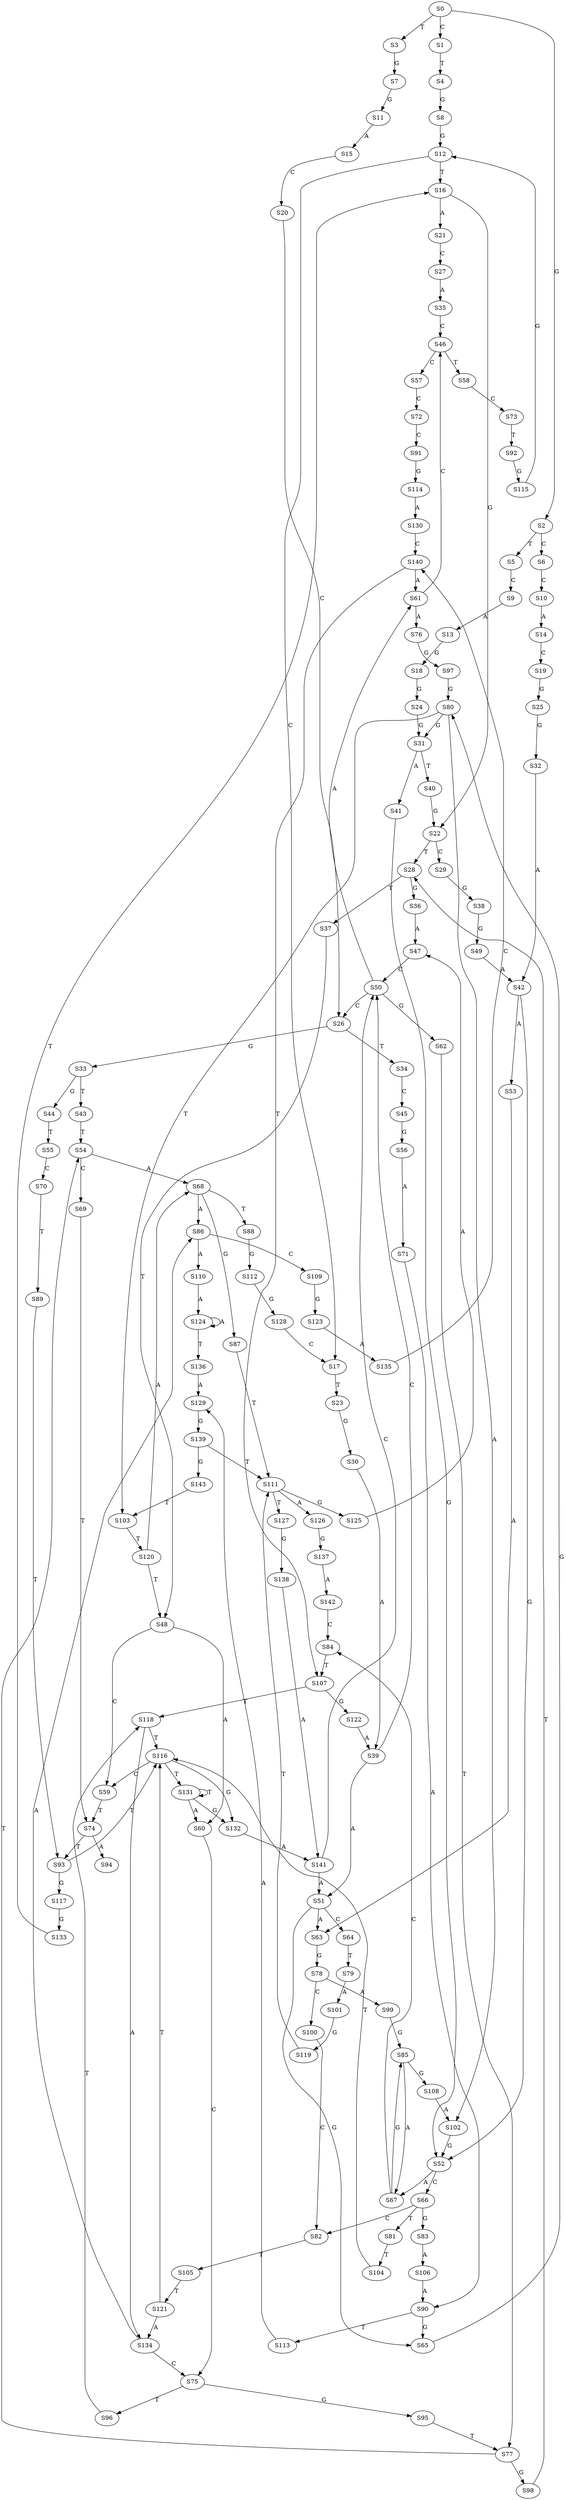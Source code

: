 strict digraph  {
	S0 -> S1 [ label = C ];
	S0 -> S2 [ label = G ];
	S0 -> S3 [ label = T ];
	S1 -> S4 [ label = T ];
	S2 -> S5 [ label = T ];
	S2 -> S6 [ label = C ];
	S3 -> S7 [ label = G ];
	S4 -> S8 [ label = G ];
	S5 -> S9 [ label = C ];
	S6 -> S10 [ label = C ];
	S7 -> S11 [ label = G ];
	S8 -> S12 [ label = G ];
	S9 -> S13 [ label = A ];
	S10 -> S14 [ label = A ];
	S11 -> S15 [ label = A ];
	S12 -> S16 [ label = T ];
	S12 -> S17 [ label = C ];
	S13 -> S18 [ label = G ];
	S14 -> S19 [ label = C ];
	S15 -> S20 [ label = C ];
	S16 -> S21 [ label = A ];
	S16 -> S22 [ label = G ];
	S17 -> S23 [ label = T ];
	S18 -> S24 [ label = G ];
	S19 -> S25 [ label = G ];
	S20 -> S26 [ label = C ];
	S21 -> S27 [ label = C ];
	S22 -> S28 [ label = T ];
	S22 -> S29 [ label = C ];
	S23 -> S30 [ label = G ];
	S24 -> S31 [ label = G ];
	S25 -> S32 [ label = G ];
	S26 -> S33 [ label = G ];
	S26 -> S34 [ label = T ];
	S27 -> S35 [ label = A ];
	S28 -> S36 [ label = G ];
	S28 -> S37 [ label = T ];
	S29 -> S38 [ label = G ];
	S30 -> S39 [ label = A ];
	S31 -> S40 [ label = T ];
	S31 -> S41 [ label = A ];
	S32 -> S42 [ label = A ];
	S33 -> S43 [ label = T ];
	S33 -> S44 [ label = G ];
	S34 -> S45 [ label = C ];
	S35 -> S46 [ label = C ];
	S36 -> S47 [ label = A ];
	S37 -> S48 [ label = T ];
	S38 -> S49 [ label = G ];
	S39 -> S50 [ label = C ];
	S39 -> S51 [ label = A ];
	S40 -> S22 [ label = G ];
	S41 -> S52 [ label = G ];
	S42 -> S53 [ label = A ];
	S42 -> S52 [ label = G ];
	S43 -> S54 [ label = T ];
	S44 -> S55 [ label = T ];
	S45 -> S56 [ label = G ];
	S46 -> S57 [ label = C ];
	S46 -> S58 [ label = T ];
	S47 -> S50 [ label = C ];
	S48 -> S59 [ label = C ];
	S48 -> S60 [ label = A ];
	S49 -> S42 [ label = A ];
	S50 -> S26 [ label = C ];
	S50 -> S61 [ label = A ];
	S50 -> S62 [ label = G ];
	S51 -> S63 [ label = A ];
	S51 -> S64 [ label = C ];
	S51 -> S65 [ label = G ];
	S52 -> S66 [ label = C ];
	S52 -> S67 [ label = A ];
	S53 -> S63 [ label = A ];
	S54 -> S68 [ label = A ];
	S54 -> S69 [ label = C ];
	S55 -> S70 [ label = C ];
	S56 -> S71 [ label = A ];
	S57 -> S72 [ label = C ];
	S58 -> S73 [ label = C ];
	S59 -> S74 [ label = T ];
	S60 -> S75 [ label = C ];
	S61 -> S76 [ label = A ];
	S61 -> S46 [ label = C ];
	S62 -> S77 [ label = T ];
	S63 -> S78 [ label = G ];
	S64 -> S79 [ label = T ];
	S65 -> S80 [ label = G ];
	S66 -> S81 [ label = T ];
	S66 -> S82 [ label = C ];
	S66 -> S83 [ label = G ];
	S67 -> S84 [ label = C ];
	S67 -> S85 [ label = G ];
	S68 -> S86 [ label = A ];
	S68 -> S87 [ label = G ];
	S68 -> S88 [ label = T ];
	S69 -> S74 [ label = T ];
	S70 -> S89 [ label = T ];
	S71 -> S90 [ label = A ];
	S72 -> S91 [ label = C ];
	S73 -> S92 [ label = T ];
	S74 -> S93 [ label = T ];
	S74 -> S94 [ label = A ];
	S75 -> S95 [ label = G ];
	S75 -> S96 [ label = T ];
	S76 -> S97 [ label = G ];
	S77 -> S98 [ label = G ];
	S77 -> S54 [ label = T ];
	S78 -> S99 [ label = A ];
	S78 -> S100 [ label = C ];
	S79 -> S101 [ label = A ];
	S80 -> S102 [ label = A ];
	S80 -> S31 [ label = G ];
	S80 -> S103 [ label = T ];
	S81 -> S104 [ label = T ];
	S82 -> S105 [ label = T ];
	S83 -> S106 [ label = A ];
	S84 -> S107 [ label = T ];
	S85 -> S67 [ label = A ];
	S85 -> S108 [ label = G ];
	S86 -> S109 [ label = C ];
	S86 -> S110 [ label = A ];
	S87 -> S111 [ label = T ];
	S88 -> S112 [ label = G ];
	S89 -> S93 [ label = T ];
	S90 -> S113 [ label = T ];
	S90 -> S65 [ label = G ];
	S91 -> S114 [ label = G ];
	S92 -> S115 [ label = G ];
	S93 -> S116 [ label = T ];
	S93 -> S117 [ label = G ];
	S95 -> S77 [ label = T ];
	S96 -> S118 [ label = T ];
	S97 -> S80 [ label = G ];
	S98 -> S28 [ label = T ];
	S99 -> S85 [ label = G ];
	S100 -> S82 [ label = C ];
	S101 -> S119 [ label = G ];
	S102 -> S52 [ label = G ];
	S103 -> S120 [ label = T ];
	S104 -> S116 [ label = T ];
	S105 -> S121 [ label = T ];
	S106 -> S90 [ label = A ];
	S107 -> S118 [ label = T ];
	S107 -> S122 [ label = G ];
	S108 -> S102 [ label = A ];
	S109 -> S123 [ label = G ];
	S110 -> S124 [ label = A ];
	S111 -> S125 [ label = G ];
	S111 -> S126 [ label = A ];
	S111 -> S127 [ label = T ];
	S112 -> S128 [ label = G ];
	S113 -> S129 [ label = A ];
	S114 -> S130 [ label = A ];
	S115 -> S12 [ label = G ];
	S116 -> S131 [ label = T ];
	S116 -> S59 [ label = C ];
	S116 -> S132 [ label = G ];
	S117 -> S133 [ label = G ];
	S118 -> S134 [ label = A ];
	S118 -> S116 [ label = T ];
	S119 -> S111 [ label = T ];
	S120 -> S48 [ label = T ];
	S120 -> S68 [ label = A ];
	S121 -> S116 [ label = T ];
	S121 -> S134 [ label = A ];
	S122 -> S39 [ label = A ];
	S123 -> S135 [ label = A ];
	S124 -> S136 [ label = T ];
	S124 -> S124 [ label = A ];
	S125 -> S47 [ label = A ];
	S126 -> S137 [ label = G ];
	S127 -> S138 [ label = G ];
	S128 -> S17 [ label = C ];
	S129 -> S139 [ label = G ];
	S130 -> S140 [ label = C ];
	S131 -> S60 [ label = A ];
	S131 -> S131 [ label = T ];
	S131 -> S132 [ label = G ];
	S132 -> S141 [ label = A ];
	S133 -> S16 [ label = T ];
	S134 -> S75 [ label = C ];
	S134 -> S86 [ label = A ];
	S135 -> S140 [ label = C ];
	S136 -> S129 [ label = A ];
	S137 -> S142 [ label = A ];
	S138 -> S141 [ label = A ];
	S139 -> S143 [ label = G ];
	S139 -> S111 [ label = T ];
	S140 -> S107 [ label = T ];
	S140 -> S61 [ label = A ];
	S141 -> S50 [ label = C ];
	S141 -> S51 [ label = A ];
	S142 -> S84 [ label = C ];
	S143 -> S103 [ label = T ];
}
